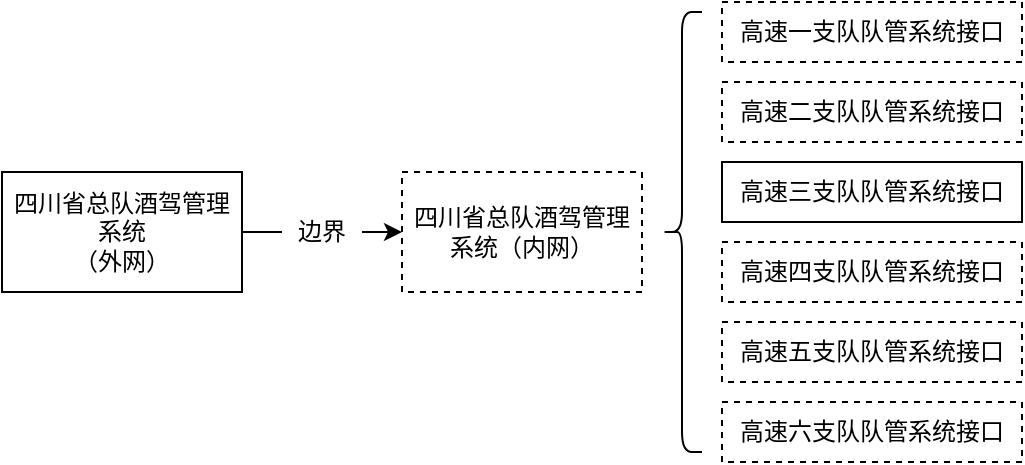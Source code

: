 <mxfile version="14.9.0" type="github">
  <diagram id="cGSGxT3fWc-uQJZhc-VM" name="Page-1">
    <mxGraphModel dx="1038" dy="491" grid="1" gridSize="10" guides="1" tooltips="1" connect="1" arrows="1" fold="1" page="1" pageScale="1" pageWidth="827" pageHeight="1169" math="0" shadow="0">
      <root>
        <mxCell id="0" />
        <mxCell id="1" parent="0" />
        <mxCell id="Ck1D1xn7mL9y7Q99Ywc4-1" value="四川省总队酒驾管理系统&lt;br&gt;（外网）" style="rounded=0;whiteSpace=wrap;html=1;" parent="1" vertex="1">
          <mxGeometry x="120" y="170" width="120" height="60" as="geometry" />
        </mxCell>
        <mxCell id="Ck1D1xn7mL9y7Q99Ywc4-5" value="" style="edgeStyle=orthogonalEdgeStyle;rounded=0;orthogonalLoop=1;jettySize=auto;html=1;exitX=1;exitY=0.5;exitDx=0;exitDy=0;entryX=0;entryY=0.5;entryDx=0;entryDy=0;startArrow=none;" parent="1" source="Ck1D1xn7mL9y7Q99Ywc4-28" target="Ck1D1xn7mL9y7Q99Ywc4-3" edge="1">
          <mxGeometry relative="1" as="geometry">
            <mxPoint x="320" y="210" as="targetPoint" />
          </mxGeometry>
        </mxCell>
        <mxCell id="Ck1D1xn7mL9y7Q99Ywc4-3" value="四川省总队酒驾管理系统（内网）" style="rounded=0;whiteSpace=wrap;html=1;dashed=1;" parent="1" vertex="1">
          <mxGeometry x="320" y="170" width="120" height="60" as="geometry" />
        </mxCell>
        <mxCell id="Ck1D1xn7mL9y7Q99Ywc4-7" value="高速一支队队管系统接口" style="rounded=0;whiteSpace=wrap;html=1;dashed=1;" parent="1" vertex="1">
          <mxGeometry x="480" y="85" width="150" height="30" as="geometry" />
        </mxCell>
        <mxCell id="Ck1D1xn7mL9y7Q99Ywc4-15" value="高速二支队队管系统接口" style="rounded=0;whiteSpace=wrap;html=1;dashed=1;" parent="1" vertex="1">
          <mxGeometry x="480" y="125" width="150" height="30" as="geometry" />
        </mxCell>
        <mxCell id="Ck1D1xn7mL9y7Q99Ywc4-16" value="高速三支队队管系统接口" style="rounded=0;whiteSpace=wrap;html=1;" parent="1" vertex="1">
          <mxGeometry x="480" y="165" width="150" height="30" as="geometry" />
        </mxCell>
        <mxCell id="Ck1D1xn7mL9y7Q99Ywc4-17" value="高速四支队队管系统接口" style="rounded=0;whiteSpace=wrap;html=1;dashed=1;" parent="1" vertex="1">
          <mxGeometry x="480" y="205" width="150" height="30" as="geometry" />
        </mxCell>
        <mxCell id="Ck1D1xn7mL9y7Q99Ywc4-18" value="高速五支队队管系统接口" style="rounded=0;whiteSpace=wrap;html=1;dashed=1;" parent="1" vertex="1">
          <mxGeometry x="480" y="245" width="150" height="30" as="geometry" />
        </mxCell>
        <mxCell id="Ck1D1xn7mL9y7Q99Ywc4-19" value="高速六支队队管系统接口" style="rounded=0;whiteSpace=wrap;html=1;dashed=1;" parent="1" vertex="1">
          <mxGeometry x="480" y="285" width="150" height="30" as="geometry" />
        </mxCell>
        <mxCell id="Ck1D1xn7mL9y7Q99Ywc4-24" value="" style="shape=curlyBracket;whiteSpace=wrap;html=1;rounded=1;" parent="1" vertex="1">
          <mxGeometry x="450" y="90" width="20" height="220" as="geometry" />
        </mxCell>
        <mxCell id="Ck1D1xn7mL9y7Q99Ywc4-28" value="边界" style="text;html=1;strokeColor=none;fillColor=none;align=center;verticalAlign=middle;whiteSpace=wrap;rounded=0;" parent="1" vertex="1">
          <mxGeometry x="260" y="190" width="40" height="20" as="geometry" />
        </mxCell>
        <mxCell id="Ck1D1xn7mL9y7Q99Ywc4-29" value="" style="edgeStyle=orthogonalEdgeStyle;rounded=0;orthogonalLoop=1;jettySize=auto;html=1;exitX=1;exitY=0.5;exitDx=0;exitDy=0;entryX=0;entryY=0.5;entryDx=0;entryDy=0;endArrow=none;" parent="1" source="Ck1D1xn7mL9y7Q99Ywc4-1" target="Ck1D1xn7mL9y7Q99Ywc4-28" edge="1">
          <mxGeometry relative="1" as="geometry">
            <mxPoint x="240" y="200" as="sourcePoint" />
            <mxPoint x="320" y="200" as="targetPoint" />
          </mxGeometry>
        </mxCell>
      </root>
    </mxGraphModel>
  </diagram>
</mxfile>
